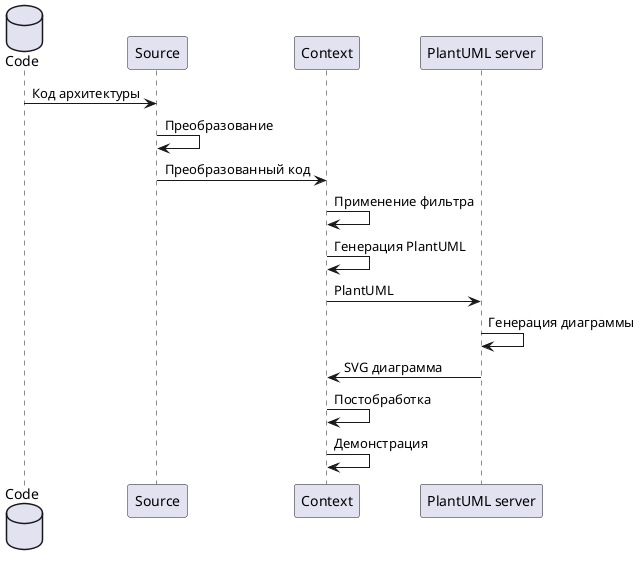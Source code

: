 @startuml
database "Code" as code
participant "Source" as middlware
participant "Context" as context
participant "PlantUML server" as server

code->middlware: Код архитектуры
middlware->middlware: Преобразование
middlware->context: Преобразованный код
context->context: Применение фильтра
context->context: Генерация PlantUML
context->server: PlantUML
server->server: Генерация диаграммы
server->context: SVG диаграмма
context->context: Постобработка
context->context: Демонстрация
@enduml
